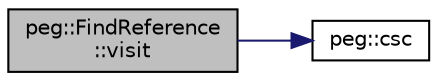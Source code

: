 digraph "peg::FindReference::visit"
{
 // LATEX_PDF_SIZE
  edge [fontname="Helvetica",fontsize="10",labelfontname="Helvetica",labelfontsize="10"];
  node [fontname="Helvetica",fontsize="10",shape=record];
  rankdir="LR";
  Node1 [label="peg::FindReference\l::visit",height=0.2,width=0.4,color="black", fillcolor="grey75", style="filled", fontcolor="black",tooltip=" "];
  Node1 -> Node2 [color="midnightblue",fontsize="10",style="solid"];
  Node2 [label="peg::csc",height=0.2,width=0.4,color="black", fillcolor="white", style="filled",URL="$namespacepeg.html#a134f4d0a2034b7f922afd53bd7d56bb6",tooltip=" "];
}
